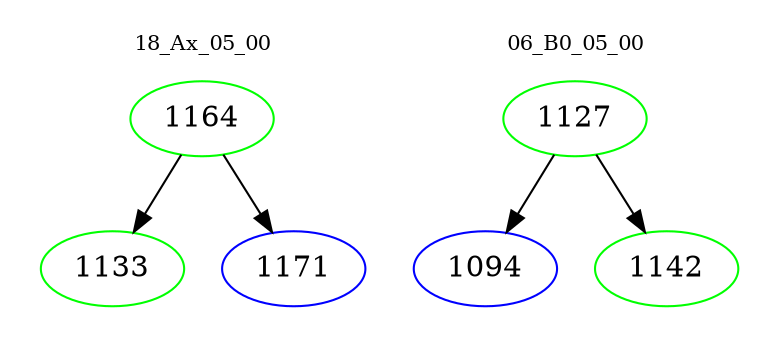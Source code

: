 digraph{
subgraph cluster_0 {
color = white
label = "18_Ax_05_00";
fontsize=10;
T0_1164 [label="1164", color="green"]
T0_1164 -> T0_1133 [color="black"]
T0_1133 [label="1133", color="green"]
T0_1164 -> T0_1171 [color="black"]
T0_1171 [label="1171", color="blue"]
}
subgraph cluster_1 {
color = white
label = "06_B0_05_00";
fontsize=10;
T1_1127 [label="1127", color="green"]
T1_1127 -> T1_1094 [color="black"]
T1_1094 [label="1094", color="blue"]
T1_1127 -> T1_1142 [color="black"]
T1_1142 [label="1142", color="green"]
}
}
